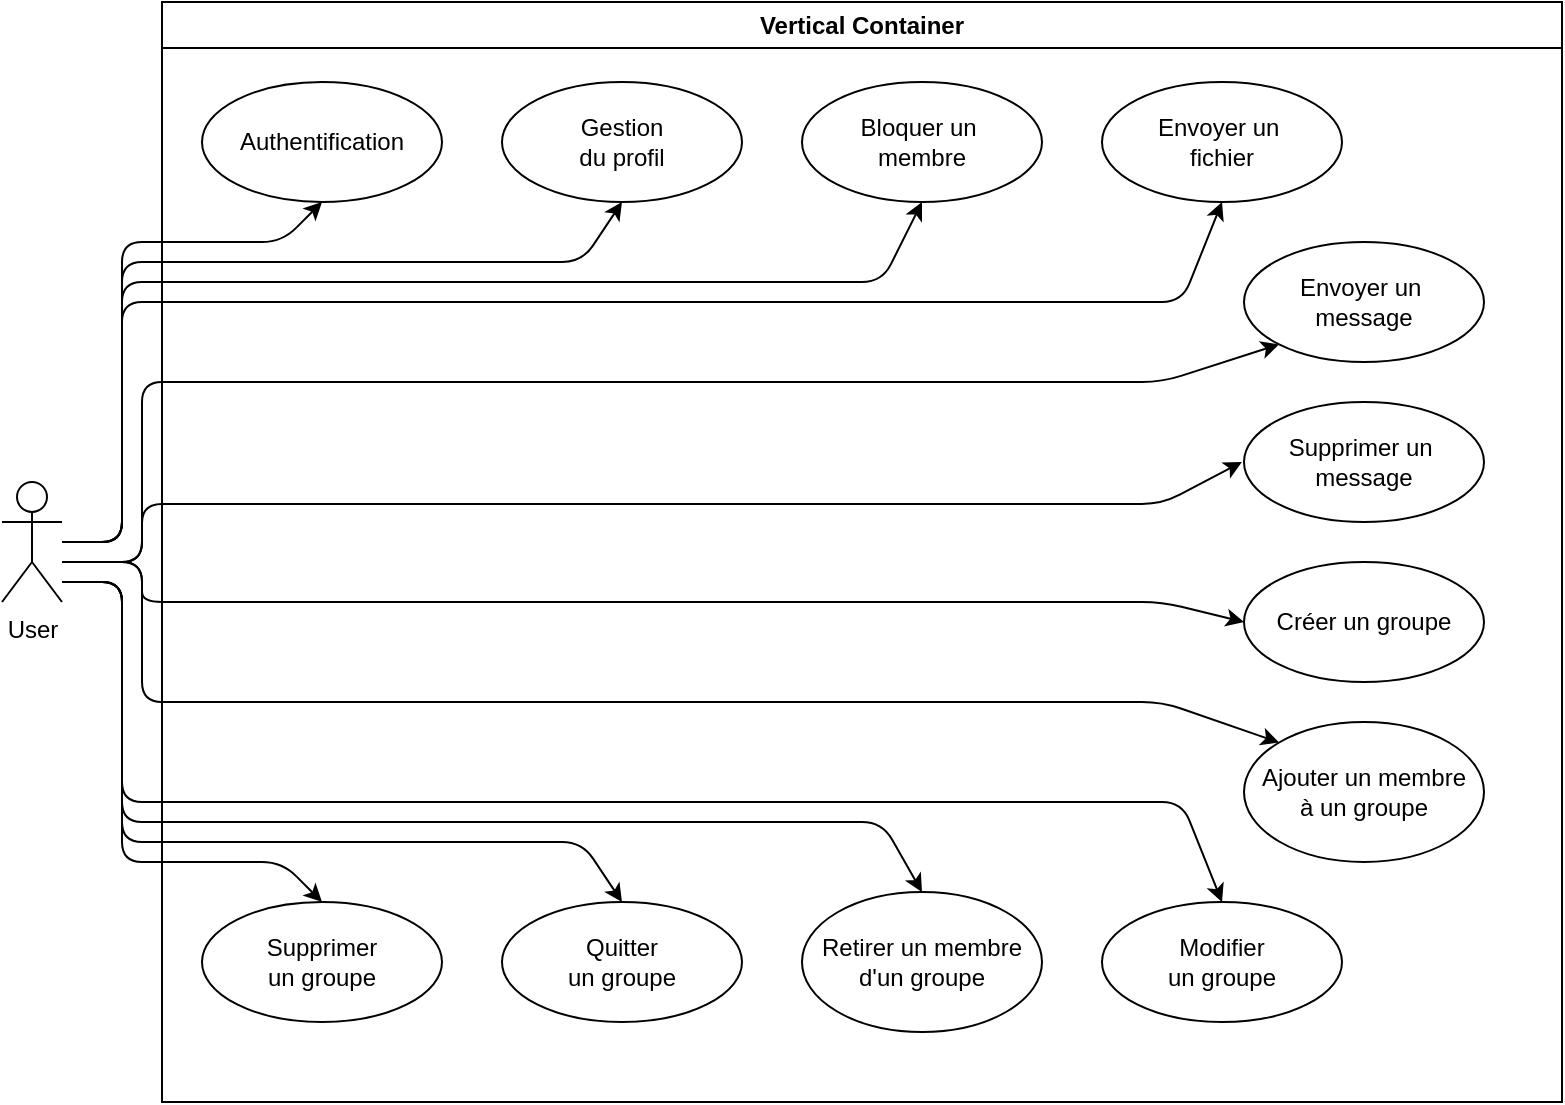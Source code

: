 <mxfile>
    <diagram id="QSz_X3fsNSwlnnE53VOd" name="Page-1">
        <mxGraphModel dx="829" dy="514" grid="1" gridSize="10" guides="1" tooltips="1" connect="1" arrows="1" fold="1" page="1" pageScale="1" pageWidth="850" pageHeight="1100" math="0" shadow="0">
            <root>
                <mxCell id="0"/>
                <mxCell id="1" parent="0"/>
                <mxCell id="14" value="Vertical Container" style="swimlane;whiteSpace=wrap;html=1;" vertex="1" parent="1">
                    <mxGeometry x="100" y="50" width="700" height="550" as="geometry"/>
                </mxCell>
                <mxCell id="2" value="Authentification" style="ellipse;whiteSpace=wrap;html=1;" parent="14" vertex="1">
                    <mxGeometry x="20" y="40" width="120" height="60" as="geometry"/>
                </mxCell>
                <mxCell id="3" value="Gestion&lt;br&gt;du profil" style="ellipse;whiteSpace=wrap;html=1;" vertex="1" parent="14">
                    <mxGeometry x="170" y="40" width="120" height="60" as="geometry"/>
                </mxCell>
                <mxCell id="5" value="Supprimer &lt;br&gt;un groupe" style="ellipse;whiteSpace=wrap;html=1;" vertex="1" parent="14">
                    <mxGeometry x="20" y="450" width="120" height="60" as="geometry"/>
                </mxCell>
                <mxCell id="11" value="Ajouter un membre &lt;br&gt;à un groupe" style="ellipse;whiteSpace=wrap;html=1;" vertex="1" parent="14">
                    <mxGeometry x="541" y="360" width="120" height="70" as="geometry"/>
                </mxCell>
                <mxCell id="12" value="Retirer un membre &lt;br&gt;d'un groupe" style="ellipse;whiteSpace=wrap;html=1;" vertex="1" parent="14">
                    <mxGeometry x="320" y="445" width="120" height="70" as="geometry"/>
                </mxCell>
                <mxCell id="10" value="Envoyer un&amp;nbsp;&lt;br&gt;fichier" style="ellipse;whiteSpace=wrap;html=1;" vertex="1" parent="14">
                    <mxGeometry x="470" y="40" width="120" height="60" as="geometry"/>
                </mxCell>
                <mxCell id="7" value="Modifier&lt;br&gt;un groupe" style="ellipse;whiteSpace=wrap;html=1;" vertex="1" parent="14">
                    <mxGeometry x="470" y="450" width="120" height="60" as="geometry"/>
                </mxCell>
                <mxCell id="6" value="Quitter&lt;br&gt;un groupe" style="ellipse;whiteSpace=wrap;html=1;" vertex="1" parent="14">
                    <mxGeometry x="170" y="450" width="120" height="60" as="geometry"/>
                </mxCell>
                <mxCell id="4" value="Créer un groupe" style="ellipse;whiteSpace=wrap;html=1;" vertex="1" parent="14">
                    <mxGeometry x="541" y="280" width="120" height="60" as="geometry"/>
                </mxCell>
                <mxCell id="8" value="Envoyer un&amp;nbsp;&lt;br&gt;message" style="ellipse;whiteSpace=wrap;html=1;" vertex="1" parent="14">
                    <mxGeometry x="541" y="120" width="120" height="60" as="geometry"/>
                </mxCell>
                <mxCell id="13" value="Bloquer un&amp;nbsp;&lt;br&gt;membre" style="ellipse;whiteSpace=wrap;html=1;" vertex="1" parent="14">
                    <mxGeometry x="320" y="40" width="120" height="60" as="geometry"/>
                </mxCell>
                <mxCell id="9" value="Supprimer un&amp;nbsp;&lt;br&gt;message" style="ellipse;whiteSpace=wrap;html=1;" vertex="1" parent="14">
                    <mxGeometry x="541" y="200" width="120" height="60" as="geometry"/>
                </mxCell>
                <mxCell id="19" style="edgeStyle=none;html=1;entryX=0.5;entryY=1;entryDx=0;entryDy=0;" edge="1" parent="1" source="15" target="2">
                    <mxGeometry relative="1" as="geometry">
                        <Array as="points">
                            <mxPoint x="80" y="320"/>
                            <mxPoint x="80" y="170"/>
                            <mxPoint x="160" y="170"/>
                        </Array>
                    </mxGeometry>
                </mxCell>
                <mxCell id="20" style="edgeStyle=none;html=1;entryX=0.5;entryY=1;entryDx=0;entryDy=0;" edge="1" parent="1" source="15" target="3">
                    <mxGeometry relative="1" as="geometry">
                        <Array as="points">
                            <mxPoint x="80" y="320"/>
                            <mxPoint x="80" y="180"/>
                            <mxPoint x="310" y="180"/>
                        </Array>
                    </mxGeometry>
                </mxCell>
                <mxCell id="21" style="edgeStyle=none;html=1;entryX=0.5;entryY=1;entryDx=0;entryDy=0;" edge="1" parent="1" source="15" target="13">
                    <mxGeometry relative="1" as="geometry">
                        <Array as="points">
                            <mxPoint x="80" y="320"/>
                            <mxPoint x="80" y="190"/>
                            <mxPoint x="280" y="190"/>
                            <mxPoint x="460" y="190"/>
                        </Array>
                    </mxGeometry>
                </mxCell>
                <mxCell id="22" style="edgeStyle=none;html=1;entryX=0.5;entryY=1;entryDx=0;entryDy=0;" edge="1" parent="1" source="15" target="10">
                    <mxGeometry relative="1" as="geometry">
                        <Array as="points">
                            <mxPoint x="80" y="320"/>
                            <mxPoint x="80" y="200"/>
                            <mxPoint x="610" y="200"/>
                        </Array>
                    </mxGeometry>
                </mxCell>
                <mxCell id="23" style="edgeStyle=none;html=1;entryX=0;entryY=1;entryDx=0;entryDy=0;" edge="1" parent="1" target="8">
                    <mxGeometry relative="1" as="geometry">
                        <mxPoint x="50" y="330" as="sourcePoint"/>
                        <Array as="points">
                            <mxPoint x="90" y="330"/>
                            <mxPoint x="90" y="240"/>
                            <mxPoint x="600" y="240"/>
                        </Array>
                    </mxGeometry>
                </mxCell>
                <mxCell id="24" style="edgeStyle=none;html=1;" edge="1" parent="1">
                    <mxGeometry relative="1" as="geometry">
                        <mxPoint x="50" y="330" as="sourcePoint"/>
                        <mxPoint x="640" y="280" as="targetPoint"/>
                        <Array as="points">
                            <mxPoint x="90" y="330"/>
                            <mxPoint x="90" y="301"/>
                            <mxPoint x="600" y="301"/>
                        </Array>
                    </mxGeometry>
                </mxCell>
                <mxCell id="25" style="edgeStyle=none;html=1;entryX=0;entryY=0;entryDx=0;entryDy=0;" edge="1" parent="1" target="11">
                    <mxGeometry relative="1" as="geometry">
                        <mxPoint x="50" y="330" as="sourcePoint"/>
                        <Array as="points">
                            <mxPoint x="90" y="330"/>
                            <mxPoint x="90" y="400"/>
                            <mxPoint x="600" y="400"/>
                        </Array>
                    </mxGeometry>
                </mxCell>
                <mxCell id="26" style="edgeStyle=none;html=1;entryX=0;entryY=0.5;entryDx=0;entryDy=0;" edge="1" parent="1" target="4">
                    <mxGeometry relative="1" as="geometry">
                        <mxPoint x="50" y="330" as="sourcePoint"/>
                        <Array as="points">
                            <mxPoint x="90" y="330"/>
                            <mxPoint x="90" y="350"/>
                            <mxPoint x="600" y="350"/>
                        </Array>
                    </mxGeometry>
                </mxCell>
                <mxCell id="27" style="edgeStyle=none;html=1;entryX=0.5;entryY=0;entryDx=0;entryDy=0;" edge="1" parent="1" target="5">
                    <mxGeometry relative="1" as="geometry">
                        <mxPoint x="50" y="340" as="sourcePoint"/>
                        <Array as="points">
                            <mxPoint x="80" y="340"/>
                            <mxPoint x="80" y="480"/>
                            <mxPoint x="160" y="480"/>
                        </Array>
                    </mxGeometry>
                </mxCell>
                <mxCell id="28" style="edgeStyle=none;html=1;entryX=0.5;entryY=0;entryDx=0;entryDy=0;" edge="1" parent="1" target="6">
                    <mxGeometry relative="1" as="geometry">
                        <mxPoint x="50" y="340" as="sourcePoint"/>
                        <Array as="points">
                            <mxPoint x="80" y="340"/>
                            <mxPoint x="80" y="470"/>
                            <mxPoint x="310" y="470"/>
                        </Array>
                    </mxGeometry>
                </mxCell>
                <mxCell id="29" style="edgeStyle=none;html=1;entryX=0.5;entryY=0;entryDx=0;entryDy=0;" edge="1" parent="1" target="12">
                    <mxGeometry relative="1" as="geometry">
                        <mxPoint x="50" y="340" as="sourcePoint"/>
                        <Array as="points">
                            <mxPoint x="80" y="340"/>
                            <mxPoint x="80" y="460"/>
                            <mxPoint x="460" y="460"/>
                        </Array>
                    </mxGeometry>
                </mxCell>
                <mxCell id="30" style="edgeStyle=none;html=1;entryX=0.5;entryY=0;entryDx=0;entryDy=0;" edge="1" parent="1" target="7">
                    <mxGeometry relative="1" as="geometry">
                        <mxPoint x="50" y="340" as="sourcePoint"/>
                        <Array as="points">
                            <mxPoint x="80" y="340"/>
                            <mxPoint x="80" y="450"/>
                            <mxPoint x="610" y="450"/>
                        </Array>
                    </mxGeometry>
                </mxCell>
                <mxCell id="15" value="User" style="shape=umlActor;verticalLabelPosition=bottom;verticalAlign=top;html=1;outlineConnect=0;" vertex="1" parent="1">
                    <mxGeometry x="20" y="290" width="30" height="60" as="geometry"/>
                </mxCell>
            </root>
        </mxGraphModel>
    </diagram>
</mxfile>